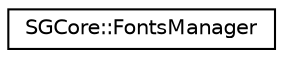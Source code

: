 digraph "Graphical Class Hierarchy"
{
 // LATEX_PDF_SIZE
  edge [fontname="Helvetica",fontsize="10",labelfontname="Helvetica",labelfontsize="10"];
  node [fontname="Helvetica",fontsize="10",shape=record];
  rankdir="LR";
  Node0 [label="SGCore::FontsManager",height=0.2,width=0.4,color="black", fillcolor="white", style="filled",URL="$structSGCore_1_1FontsManager.html",tooltip=" "];
}
